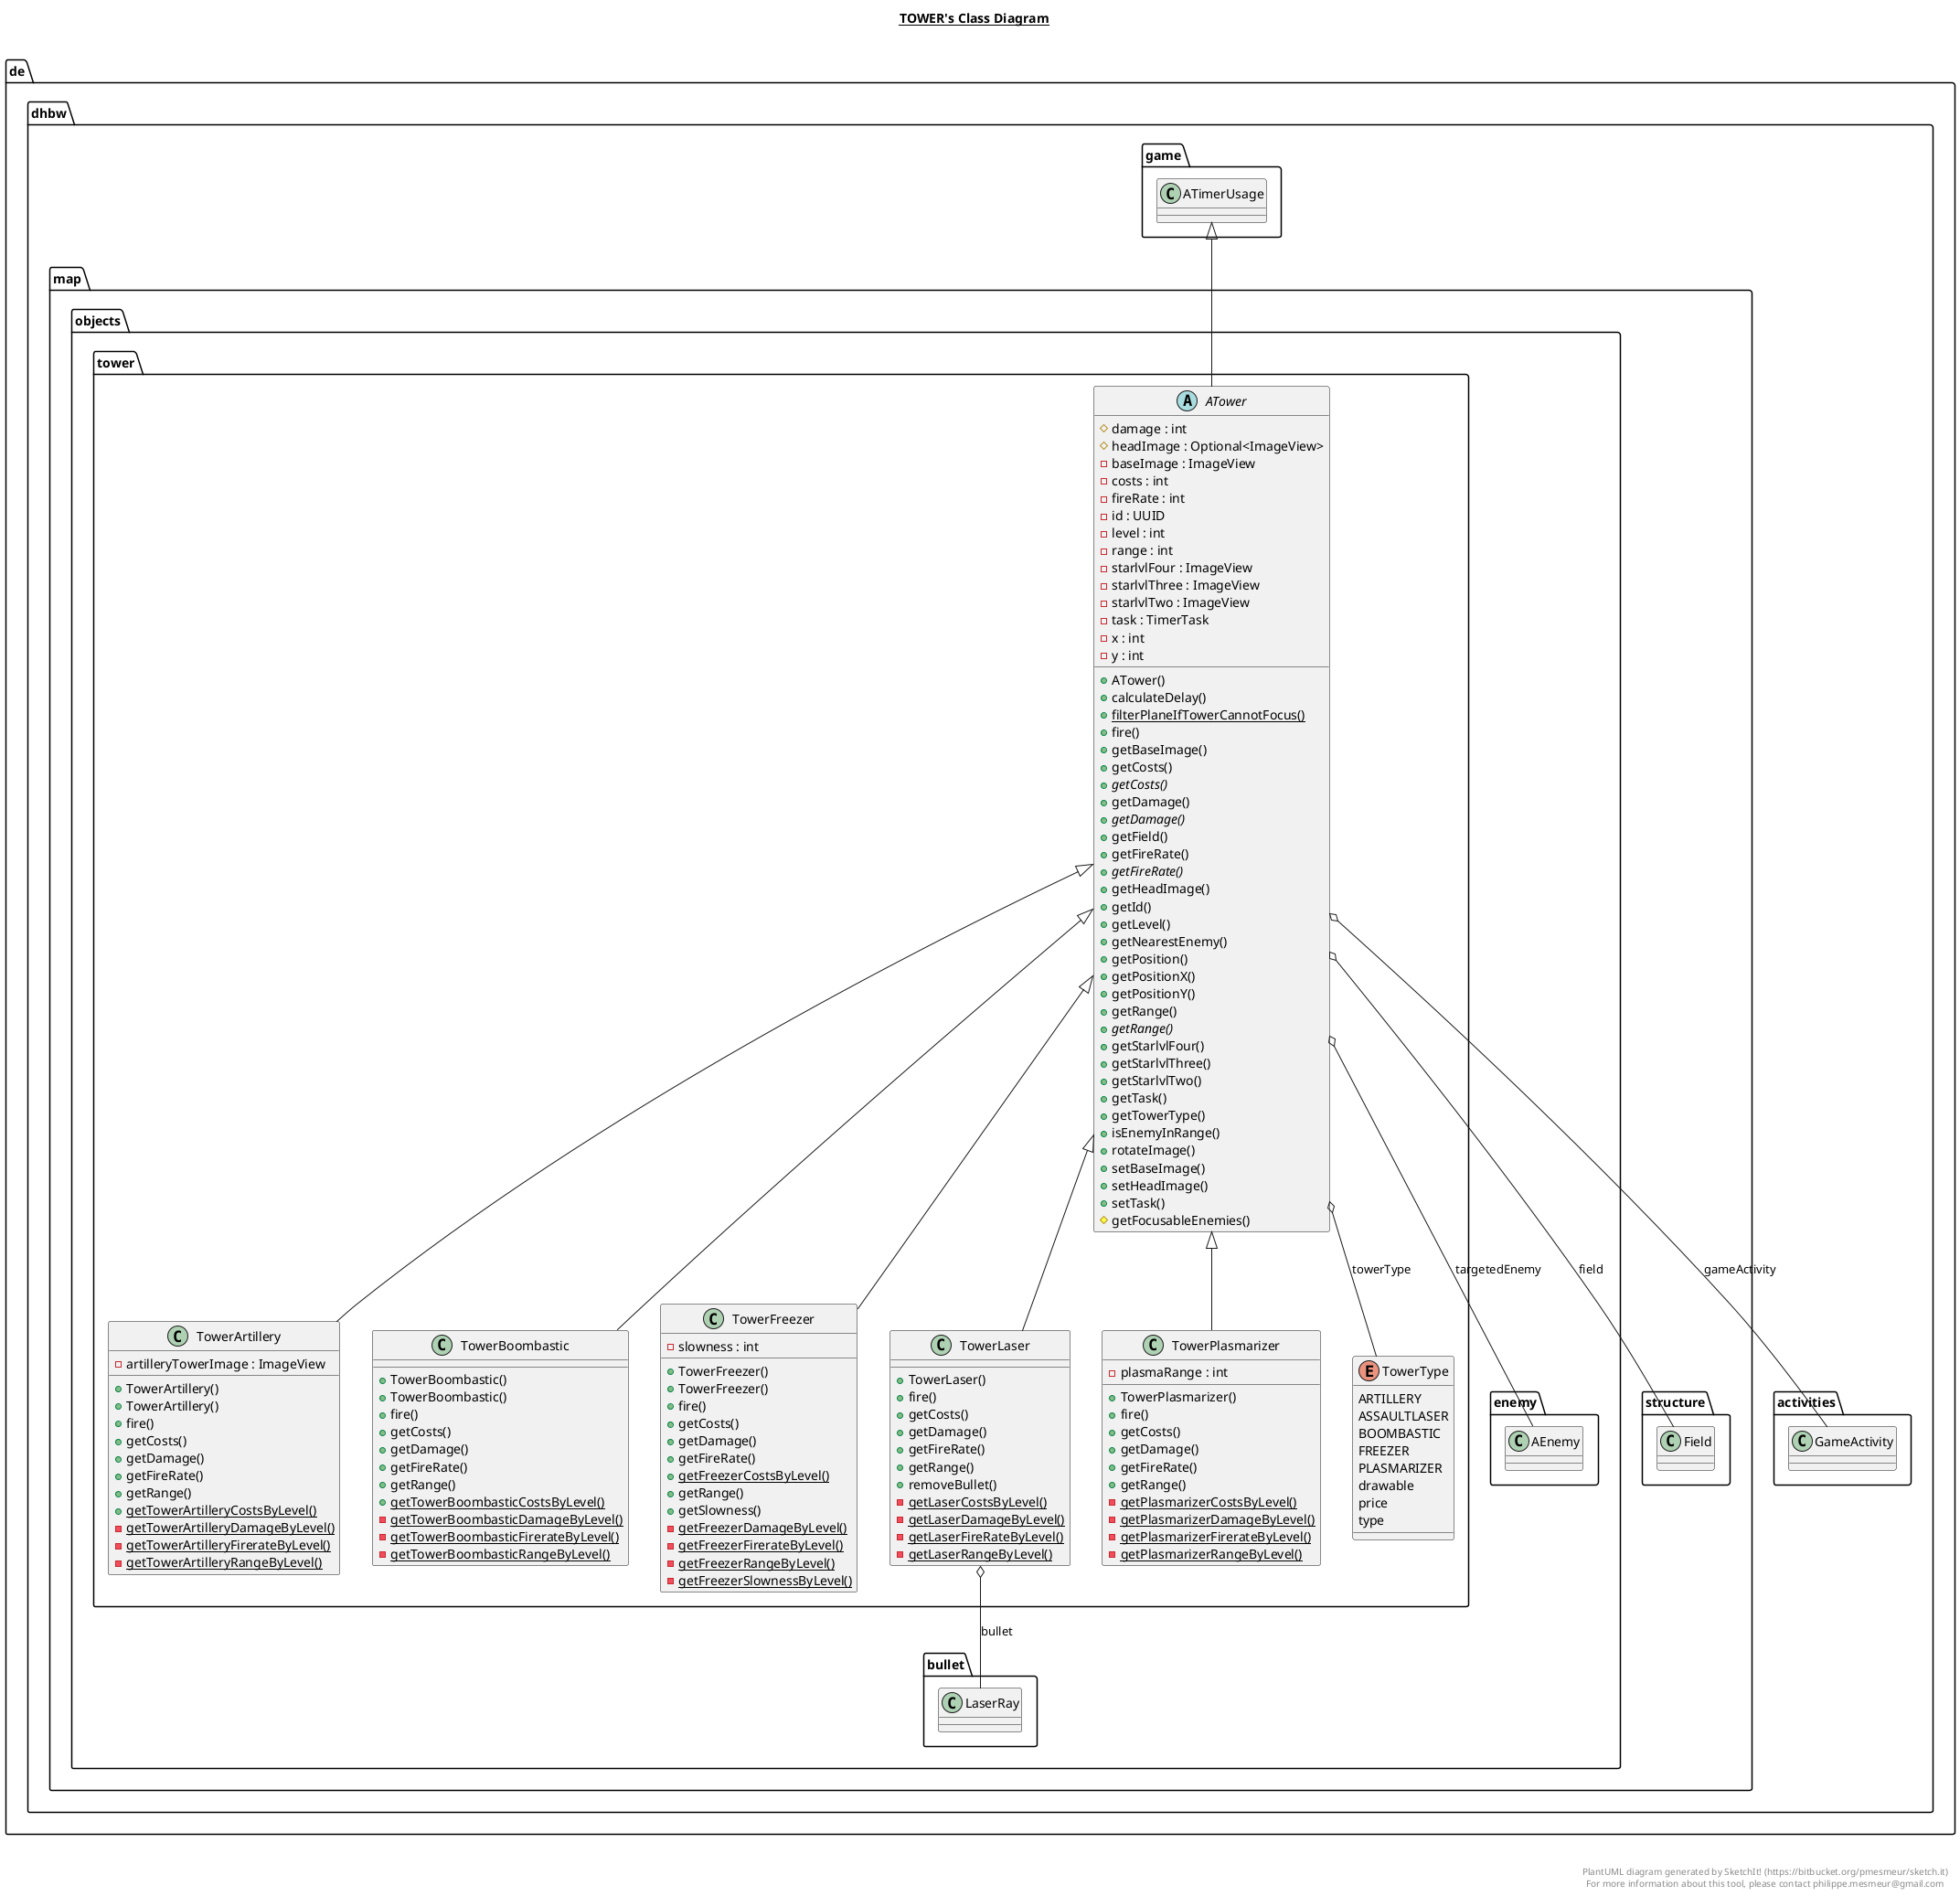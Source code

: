 @startuml

title __TOWER's Class Diagram__\n

  namespace de.dhbw {
    namespace map.objects.tower {
      abstract class de.dhbw.map.objects.tower.ATower {
          # damage : int
          # headImage : Optional<ImageView>
          - baseImage : ImageView
          - costs : int
          - fireRate : int
          - id : UUID
          - level : int
          - range : int
          - starlvlFour : ImageView
          - starlvlThree : ImageView
          - starlvlTwo : ImageView
          - task : TimerTask
          - x : int
          - y : int
          + ATower()
          + calculateDelay()
          {static} + filterPlaneIfTowerCannotFocus()
          + fire()
          + getBaseImage()
          + getCosts()
          {abstract} + getCosts()
          + getDamage()
          {abstract} + getDamage()
          + getField()
          + getFireRate()
          {abstract} + getFireRate()
          + getHeadImage()
          + getId()
          + getLevel()
          + getNearestEnemy()
          + getPosition()
          + getPositionX()
          + getPositionY()
          + getRange()
          {abstract} + getRange()
          + getStarlvlFour()
          + getStarlvlThree()
          + getStarlvlTwo()
          + getTask()
          + getTowerType()
          + isEnemyInRange()
          + rotateImage()
          + setBaseImage()
          + setHeadImage()
          + setTask()
          # getFocusableEnemies()
      }
    }
  }
  

  namespace de.dhbw {
    namespace map.objects.tower {
      class de.dhbw.map.objects.tower.TowerArtillery {
          - artilleryTowerImage : ImageView
          + TowerArtillery()
          + TowerArtillery()
          + fire()
          + getCosts()
          + getDamage()
          + getFireRate()
          + getRange()
          {static} + getTowerArtilleryCostsByLevel()
          {static} - getTowerArtilleryDamageByLevel()
          {static} - getTowerArtilleryFirerateByLevel()
          {static} - getTowerArtilleryRangeByLevel()
      }
    }
  }
  

  namespace de.dhbw {
    namespace map.objects.tower {
      class de.dhbw.map.objects.tower.TowerBoombastic {
          + TowerBoombastic()
          + TowerBoombastic()
          + fire()
          + getCosts()
          + getDamage()
          + getFireRate()
          + getRange()
          {static} + getTowerBoombasticCostsByLevel()
          {static} - getTowerBoombasticDamageByLevel()
          {static} - getTowerBoombasticFirerateByLevel()
          {static} - getTowerBoombasticRangeByLevel()
      }
    }
  }
  

  namespace de.dhbw {
    namespace map.objects.tower {
      class de.dhbw.map.objects.tower.TowerFreezer {
          - slowness : int
          + TowerFreezer()
          + TowerFreezer()
          + fire()
          + getCosts()
          + getDamage()
          + getFireRate()
          {static} + getFreezerCostsByLevel()
          + getRange()
          + getSlowness()
          {static} - getFreezerDamageByLevel()
          {static} - getFreezerFirerateByLevel()
          {static} - getFreezerRangeByLevel()
          {static} - getFreezerSlownessByLevel()
      }
    }
  }
  

  namespace de.dhbw {
    namespace map.objects.tower {
      class de.dhbw.map.objects.tower.TowerLaser {
          + TowerLaser()
          + fire()
          + getCosts()
          + getDamage()
          + getFireRate()
          + getRange()
          + removeBullet()
          {static} - getLaserCostsByLevel()
          {static} - getLaserDamageByLevel()
          {static} - getLaserFireRateByLevel()
          {static} - getLaserRangeByLevel()
      }
    }
  }
  

  namespace de.dhbw {
    namespace map.objects.tower {
      class de.dhbw.map.objects.tower.TowerPlasmarizer {
          - plasmaRange : int
          + TowerPlasmarizer()
          + fire()
          + getCosts()
          + getDamage()
          + getFireRate()
          + getRange()
          {static} - getPlasmarizerCostsByLevel()
          {static} - getPlasmarizerDamageByLevel()
          {static} - getPlasmarizerFirerateByLevel()
          {static} - getPlasmarizerRangeByLevel()
      }
    }
  }
  

  namespace de.dhbw {
    namespace map.objects.tower {
      enum TowerType {
        ARTILLERY
        ASSAULTLASER
        BOOMBASTIC
        FREEZER
        PLASMARIZER
        drawable
        price
        type
      }
    }
  }
  

  de.dhbw.map.objects.tower.ATower -up-|> de.dhbw.game.ATimerUsage
  de.dhbw.map.objects.tower.ATower o-- de.dhbw.activities.GameActivity : gameActivity
  de.dhbw.map.objects.tower.ATower o-- de.dhbw.map.objects.enemy.AEnemy : targetedEnemy
  de.dhbw.map.objects.tower.ATower o-- de.dhbw.map.structure.Field : field
  de.dhbw.map.objects.tower.ATower o-- de.dhbw.map.objects.tower.TowerType : towerType
  de.dhbw.map.objects.tower.TowerArtillery -up-|> de.dhbw.map.objects.tower.ATower
  de.dhbw.map.objects.tower.TowerBoombastic -up-|> de.dhbw.map.objects.tower.ATower
  de.dhbw.map.objects.tower.TowerFreezer -up-|> de.dhbw.map.objects.tower.ATower
  de.dhbw.map.objects.tower.TowerLaser -up-|> de.dhbw.map.objects.tower.ATower
  de.dhbw.map.objects.tower.TowerLaser o-- de.dhbw.map.objects.bullet.LaserRay : bullet
  de.dhbw.map.objects.tower.TowerPlasmarizer -up-|> de.dhbw.map.objects.tower.ATower


right footer


PlantUML diagram generated by SketchIt! (https://bitbucket.org/pmesmeur/sketch.it)
For more information about this tool, please contact philippe.mesmeur@gmail.com
endfooter

@enduml
